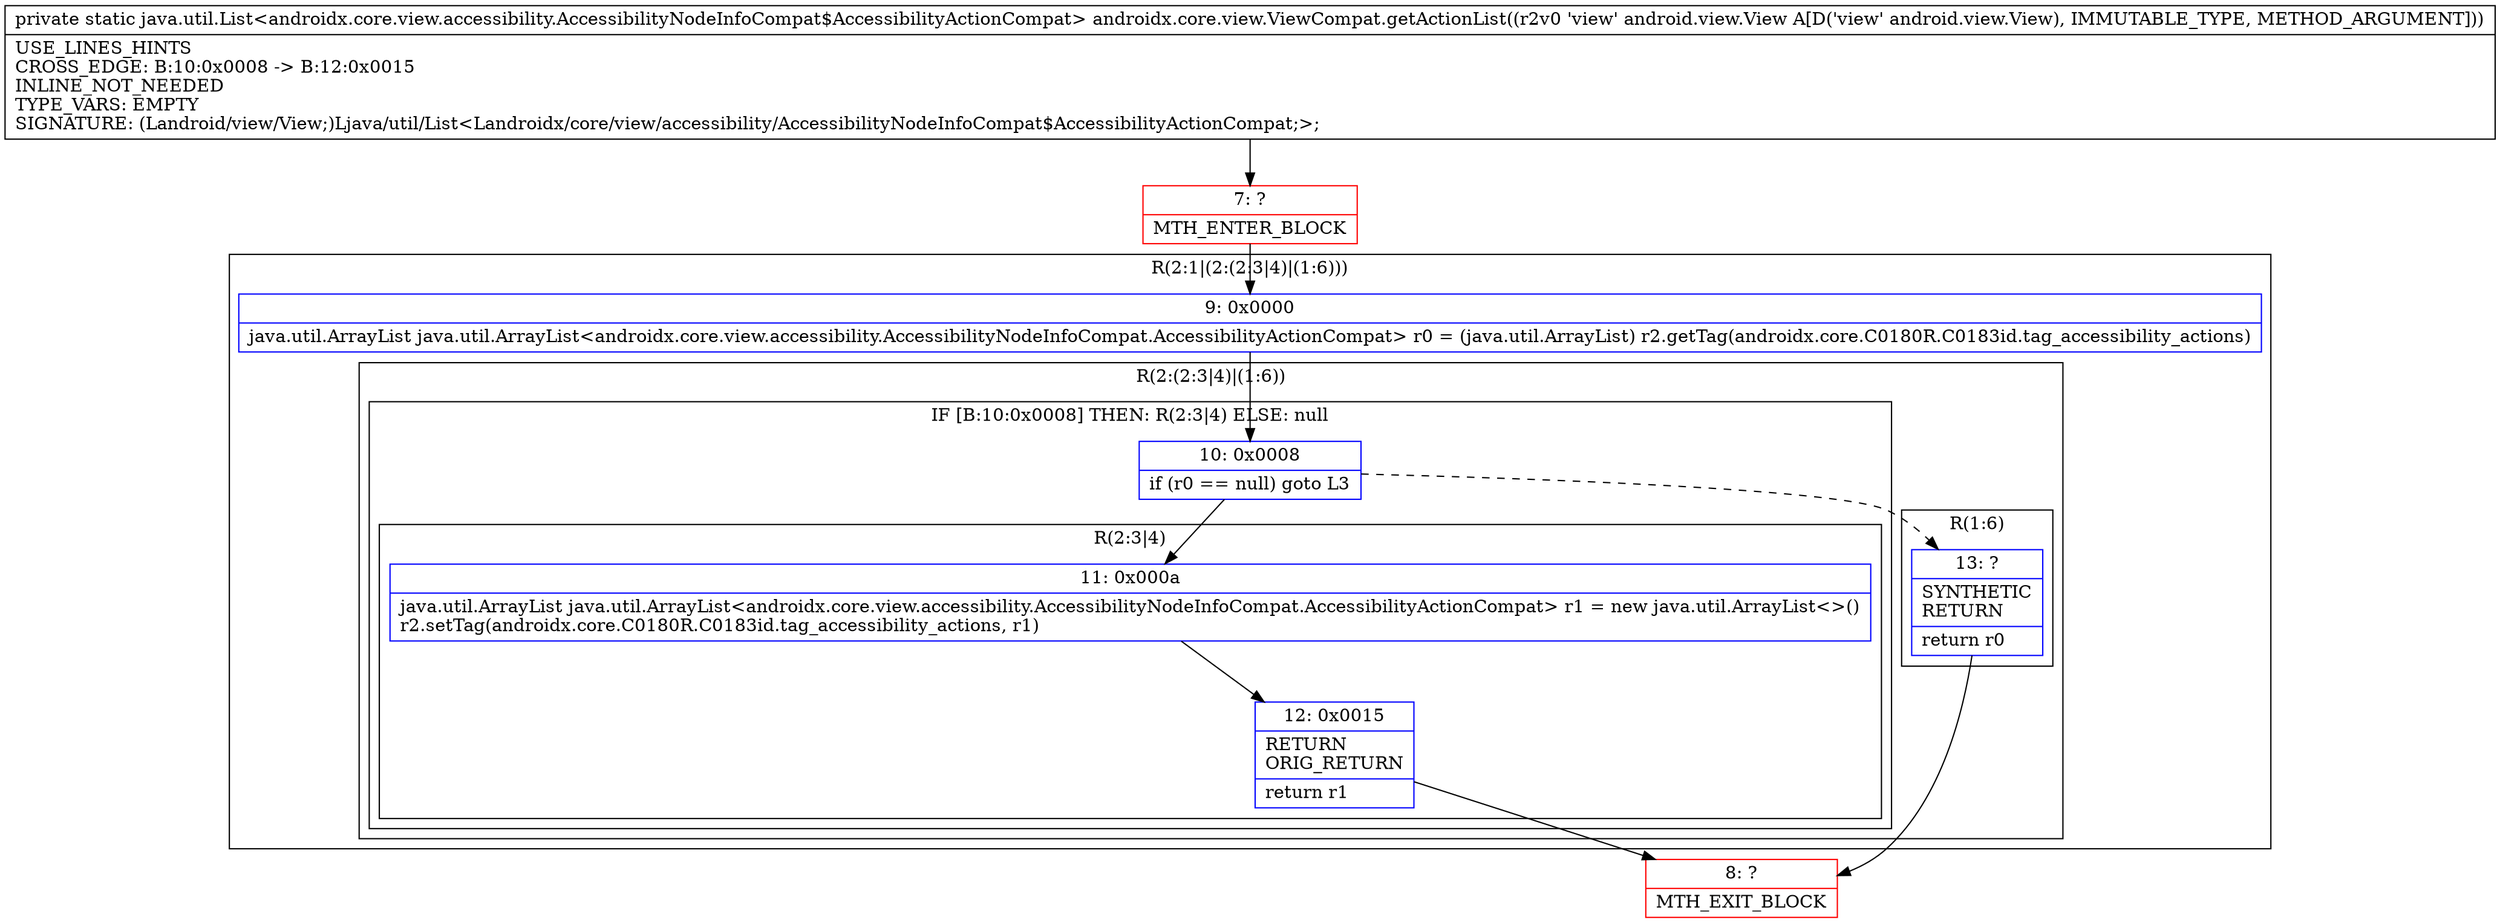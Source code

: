 digraph "CFG forandroidx.core.view.ViewCompat.getActionList(Landroid\/view\/View;)Ljava\/util\/List;" {
subgraph cluster_Region_868110571 {
label = "R(2:1|(2:(2:3|4)|(1:6)))";
node [shape=record,color=blue];
Node_9 [shape=record,label="{9\:\ 0x0000|java.util.ArrayList java.util.ArrayList\<androidx.core.view.accessibility.AccessibilityNodeInfoCompat.AccessibilityActionCompat\> r0 = (java.util.ArrayList) r2.getTag(androidx.core.C0180R.C0183id.tag_accessibility_actions)\l}"];
subgraph cluster_Region_369822997 {
label = "R(2:(2:3|4)|(1:6))";
node [shape=record,color=blue];
subgraph cluster_IfRegion_1461495177 {
label = "IF [B:10:0x0008] THEN: R(2:3|4) ELSE: null";
node [shape=record,color=blue];
Node_10 [shape=record,label="{10\:\ 0x0008|if (r0 == null) goto L3\l}"];
subgraph cluster_Region_541399012 {
label = "R(2:3|4)";
node [shape=record,color=blue];
Node_11 [shape=record,label="{11\:\ 0x000a|java.util.ArrayList java.util.ArrayList\<androidx.core.view.accessibility.AccessibilityNodeInfoCompat.AccessibilityActionCompat\> r1 = new java.util.ArrayList\<\>()\lr2.setTag(androidx.core.C0180R.C0183id.tag_accessibility_actions, r1)\l}"];
Node_12 [shape=record,label="{12\:\ 0x0015|RETURN\lORIG_RETURN\l|return r1\l}"];
}
}
subgraph cluster_Region_1484902544 {
label = "R(1:6)";
node [shape=record,color=blue];
Node_13 [shape=record,label="{13\:\ ?|SYNTHETIC\lRETURN\l|return r0\l}"];
}
}
}
Node_7 [shape=record,color=red,label="{7\:\ ?|MTH_ENTER_BLOCK\l}"];
Node_8 [shape=record,color=red,label="{8\:\ ?|MTH_EXIT_BLOCK\l}"];
MethodNode[shape=record,label="{private static java.util.List\<androidx.core.view.accessibility.AccessibilityNodeInfoCompat$AccessibilityActionCompat\> androidx.core.view.ViewCompat.getActionList((r2v0 'view' android.view.View A[D('view' android.view.View), IMMUTABLE_TYPE, METHOD_ARGUMENT]))  | USE_LINES_HINTS\lCROSS_EDGE: B:10:0x0008 \-\> B:12:0x0015\lINLINE_NOT_NEEDED\lTYPE_VARS: EMPTY\lSIGNATURE: (Landroid\/view\/View;)Ljava\/util\/List\<Landroidx\/core\/view\/accessibility\/AccessibilityNodeInfoCompat$AccessibilityActionCompat;\>;\l}"];
MethodNode -> Node_7;Node_9 -> Node_10;
Node_10 -> Node_11;
Node_10 -> Node_13[style=dashed];
Node_11 -> Node_12;
Node_12 -> Node_8;
Node_13 -> Node_8;
Node_7 -> Node_9;
}

